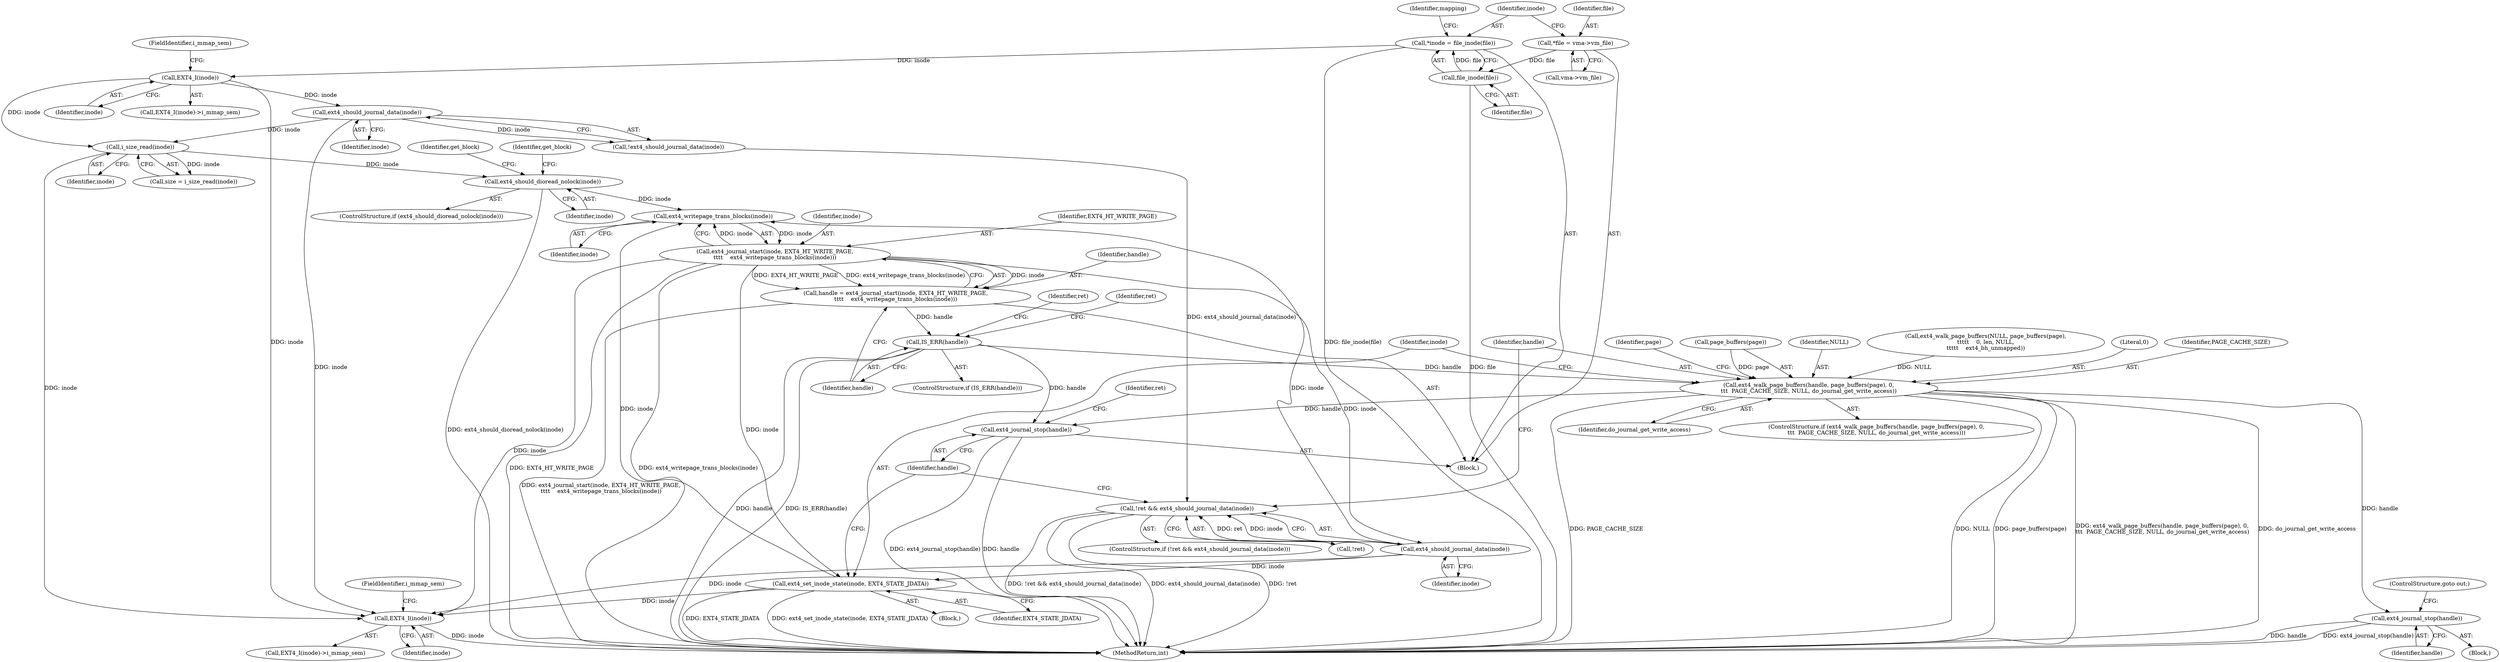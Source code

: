 digraph "0_linux_ea3d7209ca01da209cda6f0dea8be9cc4b7a933b_5@API" {
"1000257" [label="(Call,ext4_should_dioread_nolock(inode))"];
"1000196" [label="(Call,i_size_read(inode))"];
"1000152" [label="(Call,EXT4_I(inode))"];
"1000125" [label="(Call,*inode = file_inode(file))"];
"1000127" [label="(Call,file_inode(file))"];
"1000119" [label="(Call,*file = vma->vm_file)"];
"1000164" [label="(Call,ext4_should_journal_data(inode))"];
"1000272" [label="(Call,ext4_writepage_trans_blocks(inode))"];
"1000269" [label="(Call,ext4_journal_start(inode, EXT4_HT_WRITE_PAGE,\n\t\t\t\t    ext4_writepage_trans_blocks(inode)))"];
"1000267" [label="(Call,handle = ext4_journal_start(inode, EXT4_HT_WRITE_PAGE,\n\t\t\t\t    ext4_writepage_trans_blocks(inode)))"];
"1000275" [label="(Call,IS_ERR(handle))"];
"1000296" [label="(Call,ext4_walk_page_buffers(handle, page_buffers(page), 0,\n\t\t\t  PAGE_CACHE_SIZE, NULL, do_journal_get_write_access))"];
"1000310" [label="(Call,ext4_journal_stop(handle))"];
"1000316" [label="(Call,ext4_journal_stop(handle))"];
"1000292" [label="(Call,ext4_should_journal_data(inode))"];
"1000289" [label="(Call,!ret && ext4_should_journal_data(inode))"];
"1000313" [label="(Call,ext4_set_inode_state(inode, EXT4_STATE_JDATA))"];
"1000340" [label="(Call,EXT4_I(inode))"];
"1000165" [label="(Identifier,inode)"];
"1000271" [label="(Identifier,EXT4_HT_WRITE_PAGE)"];
"1000197" [label="(Identifier,inode)"];
"1000316" [label="(Call,ext4_journal_stop(handle))"];
"1000260" [label="(Identifier,get_block)"];
"1000273" [label="(Identifier,inode)"];
"1000300" [label="(Literal,0)"];
"1000292" [label="(Call,ext4_should_journal_data(inode))"];
"1000301" [label="(Identifier,PAGE_CACHE_SIZE)"];
"1000164" [label="(Call,ext4_should_journal_data(inode))"];
"1000276" [label="(Identifier,handle)"];
"1000275" [label="(Call,IS_ERR(handle))"];
"1000311" [label="(Identifier,handle)"];
"1000288" [label="(ControlStructure,if (!ret && ext4_should_journal_data(inode)))"];
"1000269" [label="(Call,ext4_journal_start(inode, EXT4_HT_WRITE_PAGE,\n\t\t\t\t    ext4_writepage_trans_blocks(inode)))"];
"1000310" [label="(Call,ext4_journal_stop(handle))"];
"1000296" [label="(Call,ext4_walk_page_buffers(handle, page_buffers(page), 0,\n\t\t\t  PAGE_CACHE_SIZE, NULL, do_journal_get_write_access))"];
"1000321" [label="(Identifier,ret)"];
"1000194" [label="(Call,size = i_size_read(inode))"];
"1000126" [label="(Identifier,inode)"];
"1000152" [label="(Call,EXT4_I(inode))"];
"1000274" [label="(ControlStructure,if (IS_ERR(handle)))"];
"1000314" [label="(Identifier,inode)"];
"1000256" [label="(ControlStructure,if (ext4_should_dioread_nolock(inode)))"];
"1000270" [label="(Identifier,inode)"];
"1000293" [label="(Identifier,inode)"];
"1000125" [label="(Call,*inode = file_inode(file))"];
"1000119" [label="(Call,*file = vma->vm_file)"];
"1000303" [label="(Identifier,do_journal_get_write_access)"];
"1000163" [label="(Call,!ext4_should_journal_data(inode))"];
"1000128" [label="(Identifier,file)"];
"1000108" [label="(Block,)"];
"1000313" [label="(Call,ext4_set_inode_state(inode, EXT4_STATE_JDATA))"];
"1000279" [label="(Identifier,ret)"];
"1000294" [label="(Block,)"];
"1000154" [label="(FieldIdentifier,i_mmap_sem)"];
"1000283" [label="(Identifier,ret)"];
"1000151" [label="(Call,EXT4_I(inode)->i_mmap_sem)"];
"1000315" [label="(Identifier,EXT4_STATE_JDATA)"];
"1000342" [label="(FieldIdentifier,i_mmap_sem)"];
"1000306" [label="(Identifier,page)"];
"1000131" [label="(Identifier,mapping)"];
"1000298" [label="(Call,page_buffers(page))"];
"1000264" [label="(Identifier,get_block)"];
"1000267" [label="(Call,handle = ext4_journal_start(inode, EXT4_HT_WRITE_PAGE,\n\t\t\t\t    ext4_writepage_trans_blocks(inode)))"];
"1000339" [label="(Call,EXT4_I(inode)->i_mmap_sem)"];
"1000289" [label="(Call,!ret && ext4_should_journal_data(inode))"];
"1000153" [label="(Identifier,inode)"];
"1000121" [label="(Call,vma->vm_file)"];
"1000302" [label="(Identifier,NULL)"];
"1000340" [label="(Call,EXT4_I(inode))"];
"1000295" [label="(ControlStructure,if (ext4_walk_page_buffers(handle, page_buffers(page), 0,\n\t\t\t  PAGE_CACHE_SIZE, NULL, do_journal_get_write_access)))"];
"1000304" [label="(Block,)"];
"1000312" [label="(ControlStructure,goto out;)"];
"1000341" [label="(Identifier,inode)"];
"1000239" [label="(Call,ext4_walk_page_buffers(NULL, page_buffers(page),\n\t\t\t\t\t    0, len, NULL,\n\t\t\t\t\t    ext4_bh_unmapped))"];
"1000196" [label="(Call,i_size_read(inode))"];
"1000127" [label="(Call,file_inode(file))"];
"1000317" [label="(Identifier,handle)"];
"1000120" [label="(Identifier,file)"];
"1000297" [label="(Identifier,handle)"];
"1000272" [label="(Call,ext4_writepage_trans_blocks(inode))"];
"1000257" [label="(Call,ext4_should_dioread_nolock(inode))"];
"1000258" [label="(Identifier,inode)"];
"1000290" [label="(Call,!ret)"];
"1000268" [label="(Identifier,handle)"];
"1000349" [label="(MethodReturn,int)"];
"1000257" -> "1000256"  [label="AST: "];
"1000257" -> "1000258"  [label="CFG: "];
"1000258" -> "1000257"  [label="AST: "];
"1000260" -> "1000257"  [label="CFG: "];
"1000264" -> "1000257"  [label="CFG: "];
"1000257" -> "1000349"  [label="DDG: ext4_should_dioread_nolock(inode)"];
"1000196" -> "1000257"  [label="DDG: inode"];
"1000257" -> "1000272"  [label="DDG: inode"];
"1000196" -> "1000194"  [label="AST: "];
"1000196" -> "1000197"  [label="CFG: "];
"1000197" -> "1000196"  [label="AST: "];
"1000194" -> "1000196"  [label="CFG: "];
"1000196" -> "1000194"  [label="DDG: inode"];
"1000152" -> "1000196"  [label="DDG: inode"];
"1000164" -> "1000196"  [label="DDG: inode"];
"1000196" -> "1000340"  [label="DDG: inode"];
"1000152" -> "1000151"  [label="AST: "];
"1000152" -> "1000153"  [label="CFG: "];
"1000153" -> "1000152"  [label="AST: "];
"1000154" -> "1000152"  [label="CFG: "];
"1000125" -> "1000152"  [label="DDG: inode"];
"1000152" -> "1000164"  [label="DDG: inode"];
"1000152" -> "1000340"  [label="DDG: inode"];
"1000125" -> "1000108"  [label="AST: "];
"1000125" -> "1000127"  [label="CFG: "];
"1000126" -> "1000125"  [label="AST: "];
"1000127" -> "1000125"  [label="AST: "];
"1000131" -> "1000125"  [label="CFG: "];
"1000125" -> "1000349"  [label="DDG: file_inode(file)"];
"1000127" -> "1000125"  [label="DDG: file"];
"1000127" -> "1000128"  [label="CFG: "];
"1000128" -> "1000127"  [label="AST: "];
"1000127" -> "1000349"  [label="DDG: file"];
"1000119" -> "1000127"  [label="DDG: file"];
"1000119" -> "1000108"  [label="AST: "];
"1000119" -> "1000121"  [label="CFG: "];
"1000120" -> "1000119"  [label="AST: "];
"1000121" -> "1000119"  [label="AST: "];
"1000126" -> "1000119"  [label="CFG: "];
"1000164" -> "1000163"  [label="AST: "];
"1000164" -> "1000165"  [label="CFG: "];
"1000165" -> "1000164"  [label="AST: "];
"1000163" -> "1000164"  [label="CFG: "];
"1000164" -> "1000163"  [label="DDG: inode"];
"1000164" -> "1000340"  [label="DDG: inode"];
"1000272" -> "1000269"  [label="AST: "];
"1000272" -> "1000273"  [label="CFG: "];
"1000273" -> "1000272"  [label="AST: "];
"1000269" -> "1000272"  [label="CFG: "];
"1000272" -> "1000269"  [label="DDG: inode"];
"1000292" -> "1000272"  [label="DDG: inode"];
"1000269" -> "1000272"  [label="DDG: inode"];
"1000313" -> "1000272"  [label="DDG: inode"];
"1000269" -> "1000267"  [label="AST: "];
"1000270" -> "1000269"  [label="AST: "];
"1000271" -> "1000269"  [label="AST: "];
"1000267" -> "1000269"  [label="CFG: "];
"1000269" -> "1000349"  [label="DDG: ext4_writepage_trans_blocks(inode)"];
"1000269" -> "1000349"  [label="DDG: EXT4_HT_WRITE_PAGE"];
"1000269" -> "1000267"  [label="DDG: inode"];
"1000269" -> "1000267"  [label="DDG: EXT4_HT_WRITE_PAGE"];
"1000269" -> "1000267"  [label="DDG: ext4_writepage_trans_blocks(inode)"];
"1000269" -> "1000292"  [label="DDG: inode"];
"1000269" -> "1000313"  [label="DDG: inode"];
"1000269" -> "1000340"  [label="DDG: inode"];
"1000267" -> "1000108"  [label="AST: "];
"1000268" -> "1000267"  [label="AST: "];
"1000276" -> "1000267"  [label="CFG: "];
"1000267" -> "1000349"  [label="DDG: ext4_journal_start(inode, EXT4_HT_WRITE_PAGE,\n\t\t\t\t    ext4_writepage_trans_blocks(inode))"];
"1000267" -> "1000275"  [label="DDG: handle"];
"1000275" -> "1000274"  [label="AST: "];
"1000275" -> "1000276"  [label="CFG: "];
"1000276" -> "1000275"  [label="AST: "];
"1000279" -> "1000275"  [label="CFG: "];
"1000283" -> "1000275"  [label="CFG: "];
"1000275" -> "1000349"  [label="DDG: IS_ERR(handle)"];
"1000275" -> "1000349"  [label="DDG: handle"];
"1000275" -> "1000296"  [label="DDG: handle"];
"1000275" -> "1000316"  [label="DDG: handle"];
"1000296" -> "1000295"  [label="AST: "];
"1000296" -> "1000303"  [label="CFG: "];
"1000297" -> "1000296"  [label="AST: "];
"1000298" -> "1000296"  [label="AST: "];
"1000300" -> "1000296"  [label="AST: "];
"1000301" -> "1000296"  [label="AST: "];
"1000302" -> "1000296"  [label="AST: "];
"1000303" -> "1000296"  [label="AST: "];
"1000306" -> "1000296"  [label="CFG: "];
"1000314" -> "1000296"  [label="CFG: "];
"1000296" -> "1000349"  [label="DDG: page_buffers(page)"];
"1000296" -> "1000349"  [label="DDG: ext4_walk_page_buffers(handle, page_buffers(page), 0,\n\t\t\t  PAGE_CACHE_SIZE, NULL, do_journal_get_write_access)"];
"1000296" -> "1000349"  [label="DDG: do_journal_get_write_access"];
"1000296" -> "1000349"  [label="DDG: PAGE_CACHE_SIZE"];
"1000296" -> "1000349"  [label="DDG: NULL"];
"1000298" -> "1000296"  [label="DDG: page"];
"1000239" -> "1000296"  [label="DDG: NULL"];
"1000296" -> "1000310"  [label="DDG: handle"];
"1000296" -> "1000316"  [label="DDG: handle"];
"1000310" -> "1000304"  [label="AST: "];
"1000310" -> "1000311"  [label="CFG: "];
"1000311" -> "1000310"  [label="AST: "];
"1000312" -> "1000310"  [label="CFG: "];
"1000310" -> "1000349"  [label="DDG: ext4_journal_stop(handle)"];
"1000310" -> "1000349"  [label="DDG: handle"];
"1000316" -> "1000108"  [label="AST: "];
"1000316" -> "1000317"  [label="CFG: "];
"1000317" -> "1000316"  [label="AST: "];
"1000321" -> "1000316"  [label="CFG: "];
"1000316" -> "1000349"  [label="DDG: ext4_journal_stop(handle)"];
"1000316" -> "1000349"  [label="DDG: handle"];
"1000292" -> "1000289"  [label="AST: "];
"1000292" -> "1000293"  [label="CFG: "];
"1000293" -> "1000292"  [label="AST: "];
"1000289" -> "1000292"  [label="CFG: "];
"1000292" -> "1000289"  [label="DDG: inode"];
"1000292" -> "1000313"  [label="DDG: inode"];
"1000292" -> "1000340"  [label="DDG: inode"];
"1000289" -> "1000288"  [label="AST: "];
"1000289" -> "1000290"  [label="CFG: "];
"1000290" -> "1000289"  [label="AST: "];
"1000297" -> "1000289"  [label="CFG: "];
"1000317" -> "1000289"  [label="CFG: "];
"1000289" -> "1000349"  [label="DDG: ext4_should_journal_data(inode)"];
"1000289" -> "1000349"  [label="DDG: !ret"];
"1000289" -> "1000349"  [label="DDG: !ret && ext4_should_journal_data(inode)"];
"1000290" -> "1000289"  [label="DDG: ret"];
"1000163" -> "1000289"  [label="DDG: ext4_should_journal_data(inode)"];
"1000313" -> "1000294"  [label="AST: "];
"1000313" -> "1000315"  [label="CFG: "];
"1000314" -> "1000313"  [label="AST: "];
"1000315" -> "1000313"  [label="AST: "];
"1000317" -> "1000313"  [label="CFG: "];
"1000313" -> "1000349"  [label="DDG: EXT4_STATE_JDATA"];
"1000313" -> "1000349"  [label="DDG: ext4_set_inode_state(inode, EXT4_STATE_JDATA)"];
"1000313" -> "1000340"  [label="DDG: inode"];
"1000340" -> "1000339"  [label="AST: "];
"1000340" -> "1000341"  [label="CFG: "];
"1000341" -> "1000340"  [label="AST: "];
"1000342" -> "1000340"  [label="CFG: "];
"1000340" -> "1000349"  [label="DDG: inode"];
}

